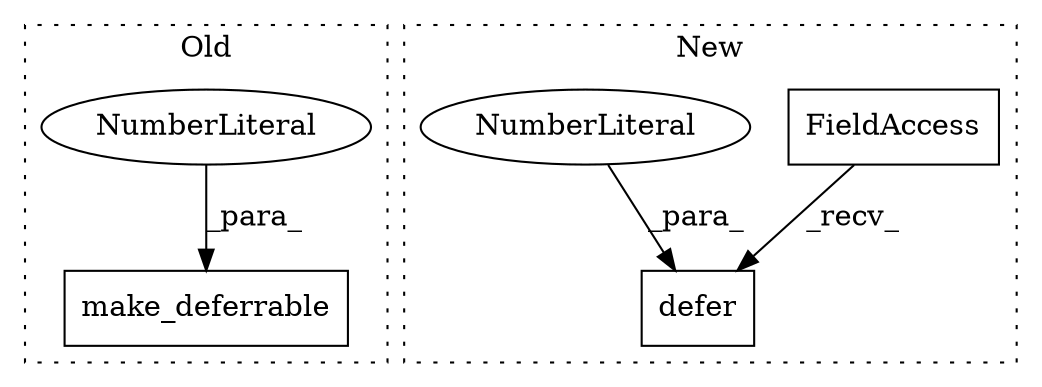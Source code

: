 digraph G {
subgraph cluster0 {
1 [label="make_deferrable" a="32" s="6683,6700" l="16,1" shape="box"];
5 [label="NumberLiteral" a="34" s="6699" l="1" shape="ellipse"];
label = "Old";
style="dotted";
}
subgraph cluster1 {
2 [label="defer" a="32" s="6901,6908" l="6,1" shape="box"];
3 [label="FieldAccess" a="22" s="6878" l="7" shape="box"];
4 [label="NumberLiteral" a="34" s="6907" l="1" shape="ellipse"];
label = "New";
style="dotted";
}
3 -> 2 [label="_recv_"];
4 -> 2 [label="_para_"];
5 -> 1 [label="_para_"];
}